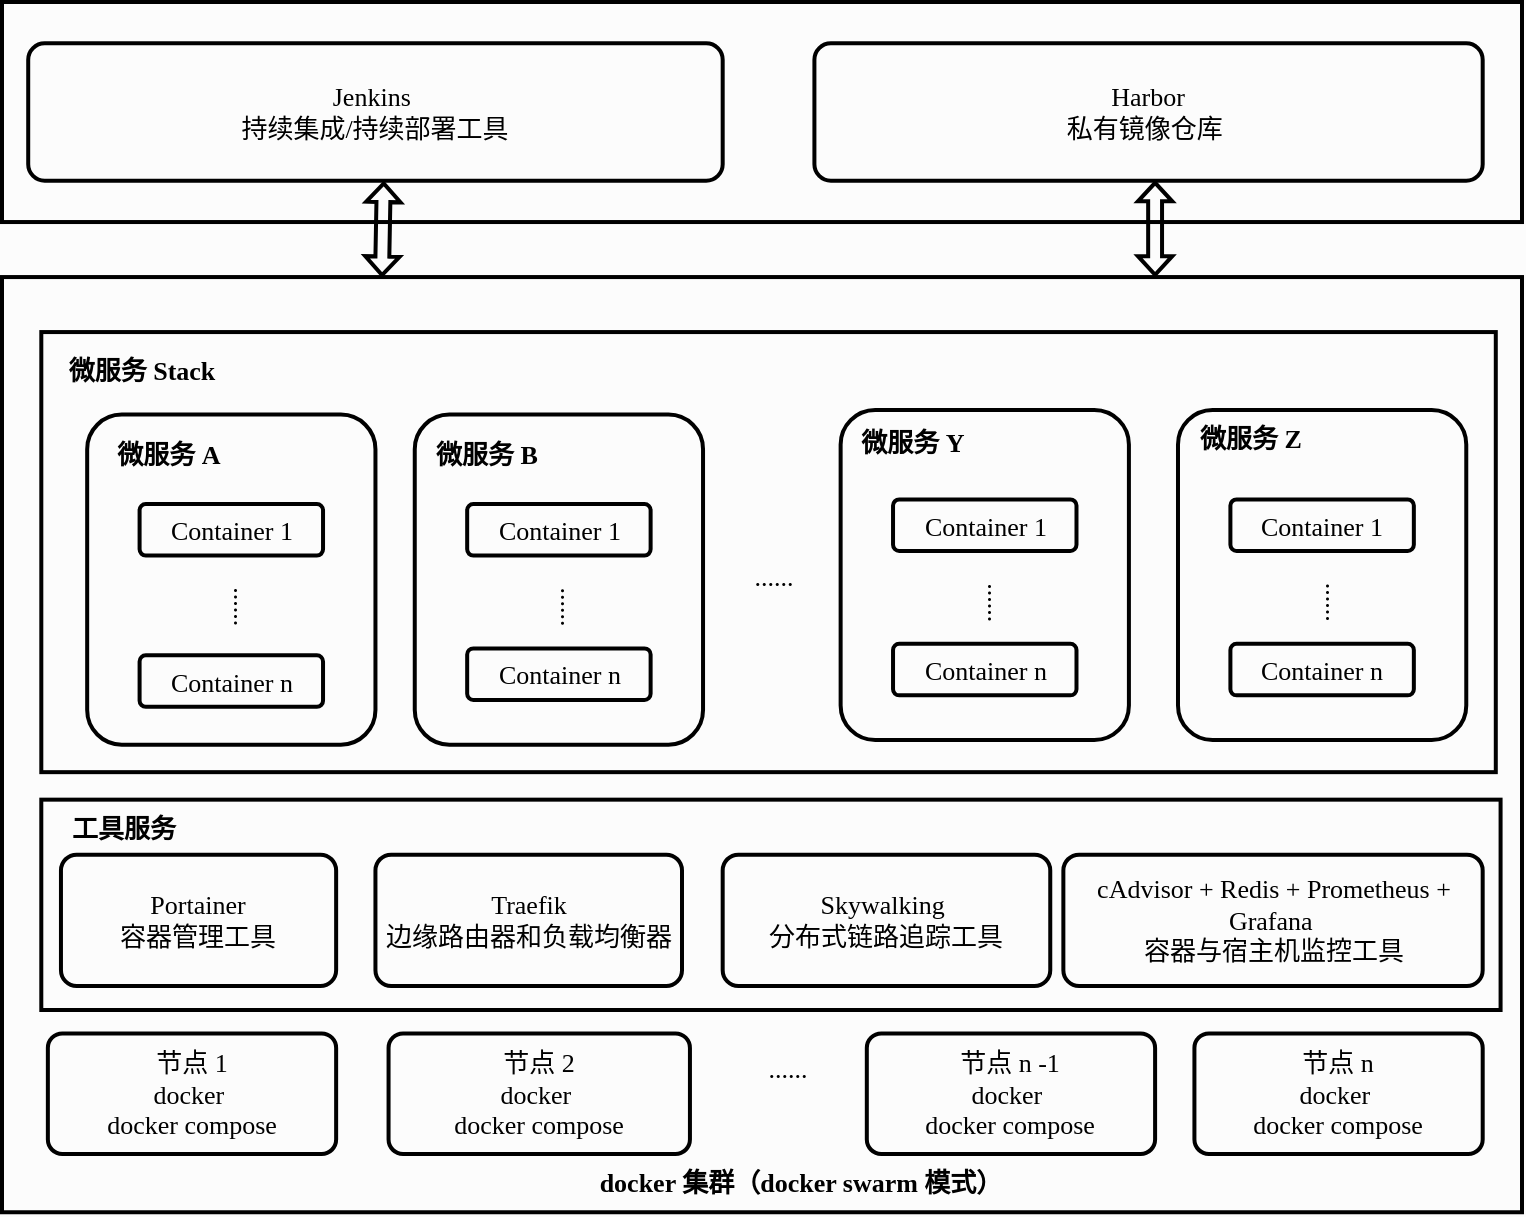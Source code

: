 <mxfile version="24.2.7" type="github">
  <diagram id="C5RBs43oDa-KdzZeNtuy" name="Page-1">
    <mxGraphModel dx="1195" dy="655" grid="0" gridSize="10" guides="1" tooltips="1" connect="1" arrows="1" fold="1" page="1" pageScale="1" pageWidth="827" pageHeight="1169" background="#FCFCFC" math="0" shadow="0">
      <root>
        <mxCell id="WIyWlLk6GJQsqaUBKTNV-0" />
        <mxCell id="WIyWlLk6GJQsqaUBKTNV-1" parent="WIyWlLk6GJQsqaUBKTNV-0" />
        <mxCell id="_ukXYbJVCE4wGKFz86gu-5" value="" style="rounded=0;whiteSpace=wrap;html=1;fontSize=13;glass=0;strokeWidth=2;shadow=0;fillColor=none;fontColor=#000000;labelBackgroundColor=none;strokeColor=default;container=0;arcSize=12;" vertex="1" parent="WIyWlLk6GJQsqaUBKTNV-1">
          <mxGeometry x="27" y="255.528" width="760.0" height="467.596" as="geometry" />
        </mxCell>
        <mxCell id="_ukXYbJVCE4wGKFz86gu-96" value="" style="rounded=0;whiteSpace=wrap;html=1;fontSize=13;glass=0;strokeWidth=2;shadow=0;fillColor=none;fontColor=#000000;labelBackgroundColor=none;container=0;strokeColor=default;arcSize=12;" vertex="1" parent="WIyWlLk6GJQsqaUBKTNV-1">
          <mxGeometry x="46.65" y="516.832" width="729.64" height="105.168" as="geometry" />
        </mxCell>
        <mxCell id="_ukXYbJVCE4wGKFz86gu-1" value="&lt;font face=&quot;Times New Roman&quot; style=&quot;font-size: 13px;&quot;&gt;节点 1&lt;/font&gt;&lt;div style=&quot;font-size: 13px;&quot;&gt;&lt;font face=&quot;Times New Roman&quot; style=&quot;font-size: 13px;&quot;&gt;docker&amp;nbsp;&lt;/font&gt;&lt;/div&gt;&lt;div style=&quot;font-size: 13px;&quot;&gt;&lt;font face=&quot;Times New Roman&quot; style=&quot;font-size: 13px;&quot;&gt;docker compose&lt;/font&gt;&lt;/div&gt;" style="rounded=1;whiteSpace=wrap;html=1;fontSize=13;glass=0;strokeWidth=2;shadow=0;fontColor=#000000;labelBackgroundColor=none;container=0;fillColor=none;strokeColor=default;arcSize=12;" vertex="1" parent="WIyWlLk6GJQsqaUBKTNV-1">
          <mxGeometry x="49.93" y="633.736" width="144.14" height="60.264" as="geometry" />
        </mxCell>
        <mxCell id="_ukXYbJVCE4wGKFz86gu-6" value="&lt;font style=&quot;font-size: 13px;&quot; face=&quot;Times New Roman&quot;&gt;docker 集群（docker swarm 模式）&lt;/font&gt;" style="text;html=1;align=center;verticalAlign=middle;whiteSpace=wrap;rounded=0;fontColor=#000000;labelBackgroundColor=none;container=0;fontStyle=1;fontSize=13;arcSize=12;strokeColor=none;" vertex="1" parent="WIyWlLk6GJQsqaUBKTNV-1">
          <mxGeometry x="315" y="692.12" width="223.36" height="31" as="geometry" />
        </mxCell>
        <mxCell id="_ukXYbJVCE4wGKFz86gu-8" value="&lt;font face=&quot;Times New Roman&quot; style=&quot;font-size: 13px;&quot;&gt;......&lt;/font&gt;" style="text;html=1;align=center;verticalAlign=middle;whiteSpace=wrap;rounded=0;fontColor=#000000;labelBackgroundColor=none;container=0;fontSize=13;arcSize=12;strokeColor=none;" vertex="1" parent="WIyWlLk6GJQsqaUBKTNV-1">
          <mxGeometry x="393.897" y="640.607" width="52.414" height="20.629" as="geometry" />
        </mxCell>
        <mxCell id="_ukXYbJVCE4wGKFz86gu-18" value="&lt;font face=&quot;Times New Roman&quot; style=&quot;font-size: 13px;&quot;&gt;节点 2&lt;/font&gt;&lt;div style=&quot;font-size: 13px;&quot;&gt;&lt;font face=&quot;Times New Roman&quot; style=&quot;font-size: 13px;&quot;&gt;docker&amp;nbsp;&lt;/font&gt;&lt;/div&gt;&lt;div style=&quot;font-size: 13px;&quot;&gt;&lt;font face=&quot;Times New Roman&quot; style=&quot;font-size: 13px;&quot;&gt;docker compose&lt;/font&gt;&lt;/div&gt;" style="rounded=1;whiteSpace=wrap;html=1;fontSize=13;glass=0;strokeWidth=2;shadow=0;fontColor=#000000;labelBackgroundColor=none;container=0;fillColor=none;strokeColor=default;arcSize=12;" vertex="1" parent="WIyWlLk6GJQsqaUBKTNV-1">
          <mxGeometry x="220.28" y="633.736" width="150.69" height="60.264" as="geometry" />
        </mxCell>
        <mxCell id="_ukXYbJVCE4wGKFz86gu-19" value="&lt;font face=&quot;Times New Roman&quot; style=&quot;font-size: 13px;&quot;&gt;节点 n&lt;/font&gt;&lt;div style=&quot;font-size: 13px;&quot;&gt;&lt;font face=&quot;Times New Roman&quot; style=&quot;font-size: 13px;&quot;&gt;docker&amp;nbsp;&lt;/font&gt;&lt;/div&gt;&lt;div style=&quot;font-size: 13px;&quot;&gt;&lt;font face=&quot;Times New Roman&quot; style=&quot;font-size: 13px;&quot;&gt;docker compose&lt;/font&gt;&lt;/div&gt;" style="rounded=1;whiteSpace=wrap;html=1;fontSize=13;glass=0;strokeWidth=2;shadow=0;fontColor=#000000;labelBackgroundColor=none;container=0;fillColor=none;strokeColor=default;arcSize=12;" vertex="1" parent="WIyWlLk6GJQsqaUBKTNV-1">
          <mxGeometry x="623.21" y="633.736" width="144.14" height="60.264" as="geometry" />
        </mxCell>
        <mxCell id="_ukXYbJVCE4wGKFz86gu-20" value="&lt;font face=&quot;Times New Roman&quot; style=&quot;font-size: 13px;&quot;&gt;节点 n -1&lt;/font&gt;&lt;div style=&quot;font-size: 13px;&quot;&gt;&lt;font face=&quot;Times New Roman&quot; style=&quot;font-size: 13px;&quot;&gt;docker&amp;nbsp;&lt;/font&gt;&lt;/div&gt;&lt;div style=&quot;font-size: 13px;&quot;&gt;&lt;font face=&quot;Times New Roman&quot; style=&quot;font-size: 13px;&quot;&gt;docker compose&lt;/font&gt;&lt;/div&gt;" style="rounded=1;whiteSpace=wrap;html=1;fontSize=13;glass=0;strokeWidth=2;shadow=0;fontColor=#000000;labelBackgroundColor=none;container=0;fillColor=none;strokeColor=default;arcSize=12;" vertex="1" parent="WIyWlLk6GJQsqaUBKTNV-1">
          <mxGeometry x="459.41" y="633.736" width="144.14" height="60.264" as="geometry" />
        </mxCell>
        <mxCell id="_ukXYbJVCE4wGKFz86gu-66" value="" style="group;fontColor=#000000;labelBackgroundColor=none;strokeColor=default;fillColor=none;strokeWidth=2;container=0;fontSize=13;arcSize=12;" vertex="1" connectable="0" parent="WIyWlLk6GJQsqaUBKTNV-1">
          <mxGeometry x="46.655" y="283.034" width="727.241" height="220.045" as="geometry" />
        </mxCell>
        <mxCell id="_ukXYbJVCE4wGKFz86gu-114" value="" style="group;fontColor=#000000;labelBackgroundColor=none;fillColor=none;strokeColor=default;strokeWidth=2;container=0;fontSize=13;arcSize=12;" vertex="1" connectable="0" parent="WIyWlLk6GJQsqaUBKTNV-1">
          <mxGeometry x="27" y="118" width="760.0" height="110.022" as="geometry" />
        </mxCell>
        <mxCell id="_ukXYbJVCE4wGKFz86gu-65" value="&lt;font face=&quot;Times New Roman&quot; style=&quot;font-size: 13px;&quot;&gt;&lt;span style=&quot;font-size: 13px;&quot;&gt;微服务 Stack&lt;/span&gt;&lt;/font&gt;" style="text;html=1;align=center;verticalAlign=middle;whiteSpace=wrap;rounded=0;fontStyle=1;fontColor=#000000;labelBackgroundColor=none;container=0;fontSize=13;arcSize=12;strokeColor=none;" vertex="1" parent="WIyWlLk6GJQsqaUBKTNV-1">
          <mxGeometry x="35.004" y="288.002" width="123.655" height="27.504" as="geometry" />
        </mxCell>
        <mxCell id="_ukXYbJVCE4wGKFz86gu-48" value="&lt;font face=&quot;Times New Roman&quot; style=&quot;font-size: 13px;&quot;&gt;......&lt;/font&gt;" style="text;html=1;align=center;verticalAlign=middle;whiteSpace=wrap;rounded=0;fontColor=#000000;labelBackgroundColor=none;container=0;fontSize=13;arcSize=12;strokeColor=none;" vertex="1" parent="WIyWlLk6GJQsqaUBKTNV-1">
          <mxGeometry x="387.347" y="394.209" width="52.414" height="20.629" as="geometry" />
        </mxCell>
        <mxCell id="_ukXYbJVCE4wGKFz86gu-29" value="&lt;p class=&quot;MsoNormal&quot; style=&quot;margin: 0pt 0pt 0.0pt; font-size: 13px;&quot;&gt;&lt;br style=&quot;font-size: 13px;&quot;&gt;&lt;/p&gt;" style="rounded=1;whiteSpace=wrap;html=1;fontSize=13;glass=0;strokeWidth=2;shadow=0;fontColor=#000000;labelBackgroundColor=none;container=0;strokeColor=default;fillColor=none;arcSize=12;" vertex="1" parent="WIyWlLk6GJQsqaUBKTNV-1">
          <mxGeometry x="69.586" y="324.292" width="144.138" height="165.034" as="geometry" />
        </mxCell>
        <mxCell id="_ukXYbJVCE4wGKFz86gu-30" value="&lt;p class=&quot;MsoNormal&quot; style=&quot;margin: 0pt 0pt 0.0pt; font-size: 13px;&quot;&gt;&lt;font face=&quot;Times New Roman Regular&quot; style=&quot;font-size: 13px;&quot;&gt;&lt;span style=&quot;font-size: 13px;&quot;&gt;Container 1&lt;/span&gt;&lt;/font&gt;&lt;/p&gt;" style="rounded=1;whiteSpace=wrap;html=1;fontSize=13;glass=0;strokeWidth=2;shadow=0;fontColor=#000000;labelBackgroundColor=none;container=0;fillColor=none;strokeColor=default;arcSize=12;" vertex="1" parent="WIyWlLk6GJQsqaUBKTNV-1">
          <mxGeometry x="95.793" y="368.989" width="91.724" height="25.787" as="geometry" />
        </mxCell>
        <mxCell id="_ukXYbJVCE4wGKFz86gu-31" value="&lt;font style=&quot;font-size: 13px;&quot; face=&quot;Times New Roman&quot;&gt;&lt;span style=&quot;font-size: 13px;&quot;&gt;微服务 A&lt;/span&gt;&lt;/font&gt;" style="text;html=1;align=center;verticalAlign=middle;whiteSpace=wrap;rounded=0;fontStyle=1;fontColor=#000000;labelBackgroundColor=none;container=0;fontSize=13;arcSize=12;strokeColor=none;" vertex="1" parent="WIyWlLk6GJQsqaUBKTNV-1">
          <mxGeometry x="60.003" y="330.002" width="100.716" height="27.504" as="geometry" />
        </mxCell>
        <mxCell id="_ukXYbJVCE4wGKFz86gu-33" value="&lt;p class=&quot;MsoNormal&quot; style=&quot;margin: 0pt 0pt 0.0pt; font-size: 13px;&quot;&gt;&lt;font face=&quot;Times New Roman Regular&quot; style=&quot;font-size: 13px;&quot;&gt;&lt;span style=&quot;font-size: 13px;&quot;&gt;Container n&lt;/span&gt;&lt;/font&gt;&lt;/p&gt;" style="rounded=1;whiteSpace=wrap;html=1;fontSize=13;glass=0;strokeWidth=2;shadow=0;fontColor=#000000;labelBackgroundColor=none;container=0;fillColor=none;strokeColor=default;arcSize=12;" vertex="1" parent="WIyWlLk6GJQsqaUBKTNV-1">
          <mxGeometry x="95.793" y="444.629" width="91.724" height="25.787" as="geometry" />
        </mxCell>
        <mxCell id="_ukXYbJVCE4wGKFz86gu-34" value="&lt;font face=&quot;Times New Roman&quot; style=&quot;font-size: 13px;&quot;&gt;......&lt;/font&gt;" style="text;html=1;align=center;verticalAlign=middle;whiteSpace=wrap;rounded=0;rotation=90;fontColor=#000000;labelBackgroundColor=none;container=0;fontSize=13;arcSize=12;strokeColor=none;" vertex="1" parent="WIyWlLk6GJQsqaUBKTNV-1">
          <mxGeometry x="122.0" y="410.247" width="52.414" height="20.629" as="geometry" />
        </mxCell>
        <mxCell id="_ukXYbJVCE4wGKFz86gu-37" value="&lt;p class=&quot;MsoNormal&quot; style=&quot;margin: 0pt 0pt 0.0pt; font-size: 13px;&quot;&gt;&lt;br style=&quot;font-size: 13px;&quot;&gt;&lt;/p&gt;" style="rounded=1;whiteSpace=wrap;html=1;fontSize=13;glass=0;strokeWidth=2;shadow=0;fontColor=#000000;labelBackgroundColor=none;container=0;fillColor=none;strokeColor=default;arcSize=12;" vertex="1" parent="WIyWlLk6GJQsqaUBKTNV-1">
          <mxGeometry x="233.379" y="324.292" width="144.138" height="165.034" as="geometry" />
        </mxCell>
        <mxCell id="_ukXYbJVCE4wGKFz86gu-38" value="&lt;p class=&quot;MsoNormal&quot; style=&quot;margin: 0pt 0pt 0.0pt; font-size: 13px;&quot;&gt;&lt;font face=&quot;Times New Roman Regular&quot; style=&quot;font-size: 13px;&quot;&gt;&lt;span style=&quot;font-size: 13px;&quot;&gt;Container 1&lt;/span&gt;&lt;/font&gt;&lt;/p&gt;" style="rounded=1;whiteSpace=wrap;html=1;fontSize=13;glass=0;strokeWidth=2;shadow=0;fontColor=#000000;labelBackgroundColor=none;container=0;fillColor=none;strokeColor=default;arcSize=12;" vertex="1" parent="WIyWlLk6GJQsqaUBKTNV-1">
          <mxGeometry x="259.586" y="368.989" width="91.724" height="25.787" as="geometry" />
        </mxCell>
        <mxCell id="_ukXYbJVCE4wGKFz86gu-39" value="&lt;font face=&quot;Times New Roman&quot; style=&quot;font-size: 13px;&quot;&gt;&lt;span style=&quot;font-size: 13px;&quot;&gt;微服务 B&lt;/span&gt;&lt;/font&gt;" style="text;html=1;align=center;verticalAlign=middle;whiteSpace=wrap;rounded=0;fontStyle=1;fontColor=#000000;labelBackgroundColor=none;container=0;fontSize=13;arcSize=12;strokeColor=none;" vertex="1" parent="WIyWlLk6GJQsqaUBKTNV-1">
          <mxGeometry x="239.931" y="329.997" width="58.966" height="27.506" as="geometry" />
        </mxCell>
        <mxCell id="_ukXYbJVCE4wGKFz86gu-41" value="&lt;font face=&quot;Times New Roman&quot; style=&quot;font-size: 13px;&quot;&gt;......&lt;/font&gt;" style="text;html=1;align=center;verticalAlign=middle;whiteSpace=wrap;rounded=0;rotation=90;fontColor=#000000;labelBackgroundColor=none;container=0;fontSize=13;arcSize=12;strokeColor=none;" vertex="1" parent="WIyWlLk6GJQsqaUBKTNV-1">
          <mxGeometry x="285.793" y="410.247" width="52.414" height="20.629" as="geometry" />
        </mxCell>
        <mxCell id="_ukXYbJVCE4wGKFz86gu-14" value="&lt;font face=&quot;Times New Roman&quot; style=&quot;font-size: 13px;&quot;&gt;Traefik&lt;/font&gt;&lt;div style=&quot;font-size: 13px;&quot;&gt;&lt;p class=&quot;MsoNormal&quot; style=&quot;margin: 0pt 0pt 0.0pt; text-align: justify; font-size: 13px;&quot;&gt;&lt;span style=&quot;font-size: 13px;&quot;&gt;&lt;font face=&quot;yobFlRzFiSTVJPav9Yy1&quot; style=&quot;font-size: 13px;&quot;&gt;边缘路由器和负载均衡器&lt;/font&gt;&lt;/span&gt;&lt;/p&gt;&lt;/div&gt;" style="rounded=1;whiteSpace=wrap;html=1;fontSize=13;glass=0;strokeWidth=2;shadow=0;fontColor=#000000;labelBackgroundColor=none;container=0;fillColor=none;strokeColor=default;arcSize=12;" vertex="1" parent="WIyWlLk6GJQsqaUBKTNV-1">
          <mxGeometry x="213.72" y="544.336" width="153.28" height="65.664" as="geometry" />
        </mxCell>
        <mxCell id="_ukXYbJVCE4wGKFz86gu-15" value="&lt;p class=&quot;MsoNormal&quot; style=&quot;margin: 0pt 0pt 0.0pt; font-family: &amp;quot;Times New Roman&amp;quot;; font-size: 13px;&quot;&gt;&lt;span style=&quot;font-family: 仿宋_GB2312; font-size: 13px;&quot;&gt;&lt;font face=&quot;Times New Roman Regular&quot; style=&quot;font-size: 13px;&quot;&gt;Portainer&lt;/font&gt;&lt;/span&gt;&lt;/p&gt;&lt;div style=&quot;font-size: 13px;&quot;&gt;&lt;p class=&quot;MsoNormal&quot; style=&quot;margin: 0pt 0pt 0.0pt; text-align: justify; font-size: 13px;&quot;&gt;&lt;font face=&quot;yobFlRzFiSTVJPav9Yy1&quot; style=&quot;font-size: 13px;&quot;&gt;&lt;span style=&quot;font-size: 13px;&quot;&gt;容器管理工具&lt;/span&gt;&lt;/font&gt;&lt;/p&gt;&lt;/div&gt;" style="rounded=1;whiteSpace=wrap;html=1;fontSize=13;glass=0;strokeWidth=2;shadow=0;fontColor=#000000;labelBackgroundColor=none;container=0;fillColor=none;strokeColor=default;arcSize=12;" vertex="1" parent="WIyWlLk6GJQsqaUBKTNV-1">
          <mxGeometry x="56.48" y="544.336" width="137.59" height="65.664" as="geometry" />
        </mxCell>
        <mxCell id="_ukXYbJVCE4wGKFz86gu-16" value="&lt;p class=&quot;MsoNormal&quot; style=&quot;margin: 0pt 0pt 0.0pt; font-family: &amp;quot;Times New Roman&amp;quot;; font-size: 13px;&quot;&gt;&lt;span style=&quot;font-family: 仿宋_GB2312; font-size: 13px;&quot;&gt;&lt;font face=&quot;Times New Roman Regular&quot; style=&quot;font-size: 13px;&quot;&gt;c&lt;/font&gt;&lt;/span&gt;&lt;span style=&quot;font-family: &amp;quot;Times New Roman Regular&amp;quot;; font-size: 13px;&quot;&gt;A&lt;/span&gt;&lt;span style=&quot;font-family: 仿宋_GB2312; font-size: 13px;&quot;&gt;&lt;font face=&quot;Times New Roman Regular&quot; style=&quot;font-size: 13px;&quot;&gt;dvisor + Redis + Prometheus + Grafana&amp;nbsp;&lt;/font&gt;&lt;/span&gt;&lt;/p&gt;&lt;div style=&quot;font-size: 13px;&quot;&gt;&lt;p class=&quot;MsoNormal&quot; style=&quot;margin: 0pt 0pt 0.0pt; font-size: 13px;&quot;&gt;&lt;font face=&quot;yobFlRzFiSTVJPav9Yy1&quot; style=&quot;font-size: 13px;&quot;&gt;&lt;span style=&quot;font-size: 13px;&quot;&gt;容器与宿主机监控工具&lt;/span&gt;&lt;/font&gt;&lt;/p&gt;&lt;/div&gt;" style="rounded=1;whiteSpace=wrap;html=1;fontSize=13;glass=0;strokeWidth=2;shadow=0;align=center;fontColor=#000000;labelBackgroundColor=none;container=0;fillColor=none;strokeColor=default;arcSize=12;" vertex="1" parent="WIyWlLk6GJQsqaUBKTNV-1">
          <mxGeometry x="557.68" y="544.336" width="209.66" height="65.664" as="geometry" />
        </mxCell>
        <mxCell id="_ukXYbJVCE4wGKFz86gu-17" value="&lt;p class=&quot;MsoNormal&quot; style=&quot;margin: 0pt 0pt 0.0pt; font-family: &amp;quot;Times New Roman&amp;quot;; font-size: 13px;&quot;&gt;&lt;span style=&quot;font-family: 仿宋_GB2312; font-size: 13px;&quot;&gt;&lt;font face=&quot;Times New Roman Regular&quot; style=&quot;font-size: 13px;&quot;&gt;Skywalking&amp;nbsp;&lt;/font&gt;&lt;/span&gt;&lt;/p&gt;&lt;div style=&quot;font-size: 13px;&quot;&gt;&lt;p class=&quot;MsoNormal&quot; style=&quot;margin: 0pt 0pt 0.0pt; font-size: 13px;&quot;&gt;&lt;font face=&quot;yobFlRzFiSTVJPav9Yy1&quot; style=&quot;font-size: 13px;&quot;&gt;&lt;span style=&quot;font-size: 13px;&quot;&gt;分布式链路追踪工具&lt;/span&gt;&lt;/font&gt;&lt;/p&gt;&lt;/div&gt;" style="rounded=1;whiteSpace=wrap;html=1;fontSize=13;glass=0;strokeWidth=2;shadow=0;align=center;fontColor=#000000;labelBackgroundColor=none;container=0;fillColor=none;strokeColor=default;arcSize=12;" vertex="1" parent="WIyWlLk6GJQsqaUBKTNV-1">
          <mxGeometry x="387.34" y="544.336" width="163.79" height="65.664" as="geometry" />
        </mxCell>
        <mxCell id="_ukXYbJVCE4wGKFz86gu-98" value="&lt;font face=&quot;Times New Roman&quot; style=&quot;font-size: 13px;&quot;&gt;&lt;span style=&quot;font-size: 13px;&quot;&gt;工具服务&lt;/span&gt;&lt;/font&gt;" style="text;html=1;align=center;verticalAlign=middle;whiteSpace=wrap;rounded=0;fontStyle=1;fontColor=#000000;labelBackgroundColor=none;container=0;fontSize=13;arcSize=12;strokeColor=none;" vertex="1" parent="WIyWlLk6GJQsqaUBKTNV-1">
          <mxGeometry x="46.655" y="516.831" width="81.897" height="27.506" as="geometry" />
        </mxCell>
        <mxCell id="_ukXYbJVCE4wGKFz86gu-0" value="&lt;font style=&quot;font-size: 13px;&quot; face=&quot;Times New Roman&quot;&gt;Jenkins&amp;nbsp;&lt;/font&gt;&lt;div style=&quot;font-size: 13px;&quot;&gt;&lt;font face=&quot;RUwg2uM1JFRjtRuIZe-r&quot; style=&quot;font-size: 13px;&quot;&gt;持续集成/持续部署工具&lt;/font&gt;&lt;/div&gt;" style="rounded=1;whiteSpace=wrap;html=1;fontSize=13;glass=0;strokeWidth=2;shadow=0;fontColor=#000000;labelBackgroundColor=none;fillColor=none;strokeColor=default;container=0;arcSize=12;" vertex="1" parent="WIyWlLk6GJQsqaUBKTNV-1">
          <mxGeometry x="40.103" y="138.629" width="347.241" height="68.764" as="geometry" />
        </mxCell>
        <mxCell id="_ukXYbJVCE4wGKFz86gu-12" value="&lt;font style=&quot;font-size: 13px;&quot; face=&quot;Times New Roman&quot;&gt;Harbor&lt;/font&gt;&lt;div style=&quot;font-size: 13px;&quot;&gt;&lt;font style=&quot;font-size: 13px;&quot; face=&quot;kddPSrj0EZQL9UMXb2O5&quot;&gt;私有镜像仓库&amp;nbsp;&lt;/font&gt;&lt;/div&gt;" style="rounded=1;whiteSpace=wrap;html=1;fontSize=13;glass=0;strokeWidth=2;shadow=0;fontColor=#000000;labelBackgroundColor=none;fillColor=none;strokeColor=default;container=0;arcSize=12;" vertex="1" parent="WIyWlLk6GJQsqaUBKTNV-1">
          <mxGeometry x="433.207" y="138.629" width="334.138" height="68.764" as="geometry" />
        </mxCell>
        <mxCell id="_ukXYbJVCE4wGKFz86gu-118" value="&lt;p class=&quot;MsoNormal&quot; style=&quot;margin: 0pt 0pt 0.0pt; font-size: 13px;&quot;&gt;&lt;font face=&quot;Times New Roman Regular&quot; style=&quot;font-size: 13px;&quot;&gt;&lt;span style=&quot;font-size: 13px;&quot;&gt;Container n&lt;/span&gt;&lt;/font&gt;&lt;/p&gt;" style="rounded=1;whiteSpace=wrap;html=1;fontSize=13;glass=0;strokeWidth=2;shadow=0;fontColor=#000000;labelBackgroundColor=none;container=0;fillColor=none;strokeColor=default;arcSize=12;" vertex="1" parent="WIyWlLk6GJQsqaUBKTNV-1">
          <mxGeometry x="259.586" y="441.191" width="91.724" height="25.787" as="geometry" />
        </mxCell>
        <mxCell id="_ukXYbJVCE4wGKFz86gu-132" value="" style="shape=flexArrow;endArrow=classic;startArrow=classic;html=1;rounded=0;strokeColor=default;strokeWidth=2;entryX=0.512;entryY=1.005;entryDx=0;entryDy=0;exitX=0.25;exitY=0;exitDx=0;exitDy=0;width=5.946;endSize=2.427;startWidth=8.204;startSize=2.427;entryPerimeter=0;endWidth=8.204;arcSize=12;fontSize=13;labelBackgroundColor=none;fontColor=#000000;" edge="1" parent="WIyWlLk6GJQsqaUBKTNV-1" source="_ukXYbJVCE4wGKFz86gu-5" target="_ukXYbJVCE4wGKFz86gu-0">
          <mxGeometry width="100" height="100" relative="1" as="geometry">
            <mxPoint x="5.592" y="358" as="sourcePoint" />
            <mxPoint x="112.634" y="238" as="targetPoint" />
          </mxGeometry>
        </mxCell>
        <mxCell id="_ukXYbJVCE4wGKFz86gu-133" value="" style="shape=flexArrow;endArrow=classic;startArrow=classic;html=1;rounded=0;strokeColor=default;strokeWidth=2;entryX=0.512;entryY=1.005;entryDx=0;entryDy=0;exitX=0.25;exitY=0;exitDx=0;exitDy=0;width=5.946;endSize=2.427;startWidth=8.204;startSize=2.427;entryPerimeter=0;endWidth=8.204;arcSize=12;fontSize=13;labelBackgroundColor=none;fontColor=#000000;" edge="1" parent="WIyWlLk6GJQsqaUBKTNV-1">
          <mxGeometry width="100" height="100" relative="1" as="geometry">
            <mxPoint x="603.551" y="255.388" as="sourcePoint" />
            <mxPoint x="603.551" y="207.388" as="targetPoint" />
          </mxGeometry>
        </mxCell>
        <mxCell id="_ukXYbJVCE4wGKFz86gu-134" value="" style="group" vertex="1" connectable="0" parent="WIyWlLk6GJQsqaUBKTNV-1">
          <mxGeometry x="446.314" y="322.002" width="144.138" height="165.034" as="geometry" />
        </mxCell>
        <mxCell id="_ukXYbJVCE4wGKFz86gu-120" value="&lt;p class=&quot;MsoNormal&quot; style=&quot;margin: 0pt 0pt 0.0pt; font-size: 13px;&quot;&gt;&lt;br style=&quot;font-size: 13px;&quot;&gt;&lt;/p&gt;" style="rounded=1;whiteSpace=wrap;html=1;fontSize=13;glass=0;strokeWidth=2;shadow=0;fontColor=#000000;labelBackgroundColor=none;container=0;fillColor=none;strokeColor=default;arcSize=12;" vertex="1" parent="_ukXYbJVCE4wGKFz86gu-134">
          <mxGeometry width="144.138" height="165.034" as="geometry" />
        </mxCell>
        <mxCell id="_ukXYbJVCE4wGKFz86gu-121" value="&lt;p class=&quot;MsoNormal&quot; style=&quot;margin: 0pt 0pt 0.0pt; font-size: 13px;&quot;&gt;&lt;font face=&quot;Times New Roman Regular&quot; style=&quot;font-size: 13px;&quot;&gt;&lt;span style=&quot;font-size: 13px;&quot;&gt;Container 1&lt;/span&gt;&lt;/font&gt;&lt;/p&gt;" style="rounded=1;whiteSpace=wrap;html=1;fontSize=13;glass=0;strokeWidth=2;shadow=0;fontColor=#000000;labelBackgroundColor=none;container=0;fillColor=none;strokeColor=default;arcSize=12;" vertex="1" parent="_ukXYbJVCE4wGKFz86gu-134">
          <mxGeometry x="26.207" y="44.697" width="91.724" height="25.787" as="geometry" />
        </mxCell>
        <mxCell id="_ukXYbJVCE4wGKFz86gu-122" value="&lt;font face=&quot;Times New Roman&quot; style=&quot;font-size: 13px;&quot;&gt;&lt;span style=&quot;font-size: 13px;&quot;&gt;微服务 Y&lt;/span&gt;&lt;/font&gt;" style="text;html=1;align=center;verticalAlign=middle;whiteSpace=wrap;rounded=0;fontStyle=1;fontColor=#000000;labelBackgroundColor=none;container=0;fontSize=13;arcSize=12;strokeColor=none;" vertex="1" parent="_ukXYbJVCE4wGKFz86gu-134">
          <mxGeometry x="6.552" y="2.705" width="58.966" height="27.506" as="geometry" />
        </mxCell>
        <mxCell id="_ukXYbJVCE4wGKFz86gu-123" value="&lt;font face=&quot;Times New Roman&quot; style=&quot;font-size: 13px;&quot;&gt;......&lt;/font&gt;" style="text;html=1;align=center;verticalAlign=middle;whiteSpace=wrap;rounded=0;rotation=90;fontColor=#000000;labelBackgroundColor=none;container=0;fontSize=13;arcSize=12;strokeColor=none;" vertex="1" parent="_ukXYbJVCE4wGKFz86gu-134">
          <mxGeometry x="52.414" y="85.955" width="52.414" height="20.629" as="geometry" />
        </mxCell>
        <mxCell id="_ukXYbJVCE4wGKFz86gu-124" value="&lt;p class=&quot;MsoNormal&quot; style=&quot;margin: 0pt 0pt 0.0pt; font-size: 13px;&quot;&gt;&lt;font face=&quot;Times New Roman Regular&quot; style=&quot;font-size: 13px;&quot;&gt;&lt;span style=&quot;font-size: 13px;&quot;&gt;Container n&lt;/span&gt;&lt;/font&gt;&lt;/p&gt;" style="rounded=1;whiteSpace=wrap;html=1;fontSize=13;glass=0;strokeWidth=2;shadow=0;fontColor=#000000;labelBackgroundColor=none;container=0;fillColor=none;strokeColor=default;arcSize=12;" vertex="1" parent="_ukXYbJVCE4wGKFz86gu-134">
          <mxGeometry x="26.207" y="116.899" width="91.724" height="25.787" as="geometry" />
        </mxCell>
        <mxCell id="_ukXYbJVCE4wGKFz86gu-135" value="" style="group" vertex="1" connectable="0" parent="WIyWlLk6GJQsqaUBKTNV-1">
          <mxGeometry x="614.995" y="322.002" width="144.138" height="165.034" as="geometry" />
        </mxCell>
        <mxCell id="_ukXYbJVCE4wGKFz86gu-125" value="&lt;p class=&quot;MsoNormal&quot; style=&quot;margin: 0pt 0pt 0.0pt; font-size: 13px;&quot;&gt;&lt;br style=&quot;font-size: 13px;&quot;&gt;&lt;/p&gt;" style="rounded=1;whiteSpace=wrap;html=1;fontSize=13;glass=0;strokeWidth=2;shadow=0;fontColor=#000000;labelBackgroundColor=none;container=0;fillColor=none;strokeColor=default;arcSize=12;" vertex="1" parent="_ukXYbJVCE4wGKFz86gu-135">
          <mxGeometry width="144.138" height="165.034" as="geometry" />
        </mxCell>
        <mxCell id="_ukXYbJVCE4wGKFz86gu-126" value="&lt;p class=&quot;MsoNormal&quot; style=&quot;margin: 0pt 0pt 0.0pt; font-size: 13px;&quot;&gt;&lt;font face=&quot;Times New Roman Regular&quot; style=&quot;font-size: 13px;&quot;&gt;&lt;span style=&quot;font-size: 13px;&quot;&gt;Container 1&lt;/span&gt;&lt;/font&gt;&lt;/p&gt;" style="rounded=1;whiteSpace=wrap;html=1;fontSize=13;glass=0;strokeWidth=2;shadow=0;fontColor=#000000;labelBackgroundColor=none;container=0;fillColor=none;strokeColor=default;arcSize=12;" vertex="1" parent="_ukXYbJVCE4wGKFz86gu-135">
          <mxGeometry x="26.207" y="44.697" width="91.724" height="25.787" as="geometry" />
        </mxCell>
        <mxCell id="_ukXYbJVCE4wGKFz86gu-127" value="&lt;font face=&quot;Times New Roman&quot; style=&quot;font-size: 13px;&quot;&gt;&lt;span style=&quot;font-size: 13px;&quot;&gt;微服务 Z&lt;/span&gt;&lt;/font&gt;" style="text;html=1;align=center;verticalAlign=middle;whiteSpace=wrap;rounded=0;fontStyle=1;fontColor=#000000;labelBackgroundColor=none;container=0;fontSize=13;arcSize=12;strokeColor=none;" vertex="1" parent="_ukXYbJVCE4wGKFz86gu-135">
          <mxGeometry x="6.552" y="0.005" width="58.966" height="27.506" as="geometry" />
        </mxCell>
        <mxCell id="_ukXYbJVCE4wGKFz86gu-128" value="&lt;font face=&quot;Times New Roman&quot; style=&quot;font-size: 13px;&quot;&gt;......&lt;/font&gt;" style="text;html=1;align=center;verticalAlign=middle;whiteSpace=wrap;rounded=0;rotation=90;fontColor=#000000;labelBackgroundColor=none;container=0;fontSize=13;arcSize=12;strokeColor=none;" vertex="1" parent="_ukXYbJVCE4wGKFz86gu-135">
          <mxGeometry x="52.895" y="85.958" width="51.45" height="20.63" as="geometry" />
        </mxCell>
        <mxCell id="_ukXYbJVCE4wGKFz86gu-129" value="&lt;p class=&quot;MsoNormal&quot; style=&quot;margin: 0pt 0pt 0.0pt; font-size: 13px;&quot;&gt;&lt;font face=&quot;Times New Roman Regular&quot; style=&quot;font-size: 13px;&quot;&gt;&lt;span style=&quot;font-size: 13px;&quot;&gt;Container n&lt;/span&gt;&lt;/font&gt;&lt;/p&gt;" style="rounded=1;whiteSpace=wrap;html=1;fontSize=13;glass=0;strokeWidth=2;shadow=0;fontColor=#000000;labelBackgroundColor=none;container=0;fillColor=none;strokeColor=default;arcSize=12;" vertex="1" parent="_ukXYbJVCE4wGKFz86gu-135">
          <mxGeometry x="26.207" y="116.899" width="91.724" height="25.787" as="geometry" />
        </mxCell>
      </root>
    </mxGraphModel>
  </diagram>
</mxfile>
